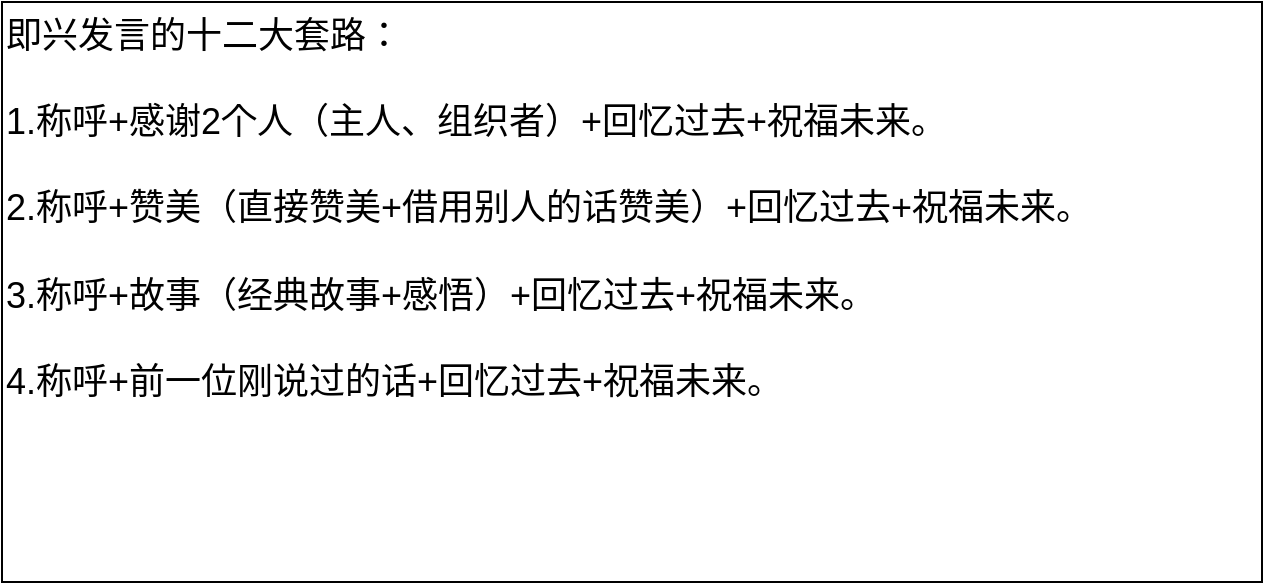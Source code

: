 <mxfile version="22.1.15" type="github">
  <diagram name="第 1 页" id="cnIUandqyFZ5Glk0gNJO">
    <mxGraphModel dx="594" dy="412" grid="1" gridSize="10" guides="1" tooltips="1" connect="1" arrows="1" fold="1" page="1" pageScale="1" pageWidth="827" pageHeight="1169" math="0" shadow="0">
      <root>
        <mxCell id="0" />
        <mxCell id="1" parent="0" />
        <mxCell id="VJTlfqrWW2QYB_PkbTW--1" value="即兴发言的十二大套路：&lt;br&gt;&lt;br&gt;1.称呼+感谢2个人（主人、组织者）+回忆过去+祝福未来。&lt;br&gt;&lt;br&gt;2.称呼+赞美（直接赞美+借用别人的话赞美）+回忆过去+祝福未来。&lt;br&gt;&lt;br&gt;3.称呼+故事（经典故事+感悟）+回忆过去+祝福未来。&lt;br&gt;&lt;br&gt;4.称呼+前一位刚说过的话+回忆过去+祝福未来。" style="rounded=0;whiteSpace=wrap;html=1;fontSize=18;align=left;verticalAlign=top;" vertex="1" parent="1">
          <mxGeometry x="60" y="20" width="630" height="290" as="geometry" />
        </mxCell>
      </root>
    </mxGraphModel>
  </diagram>
</mxfile>
